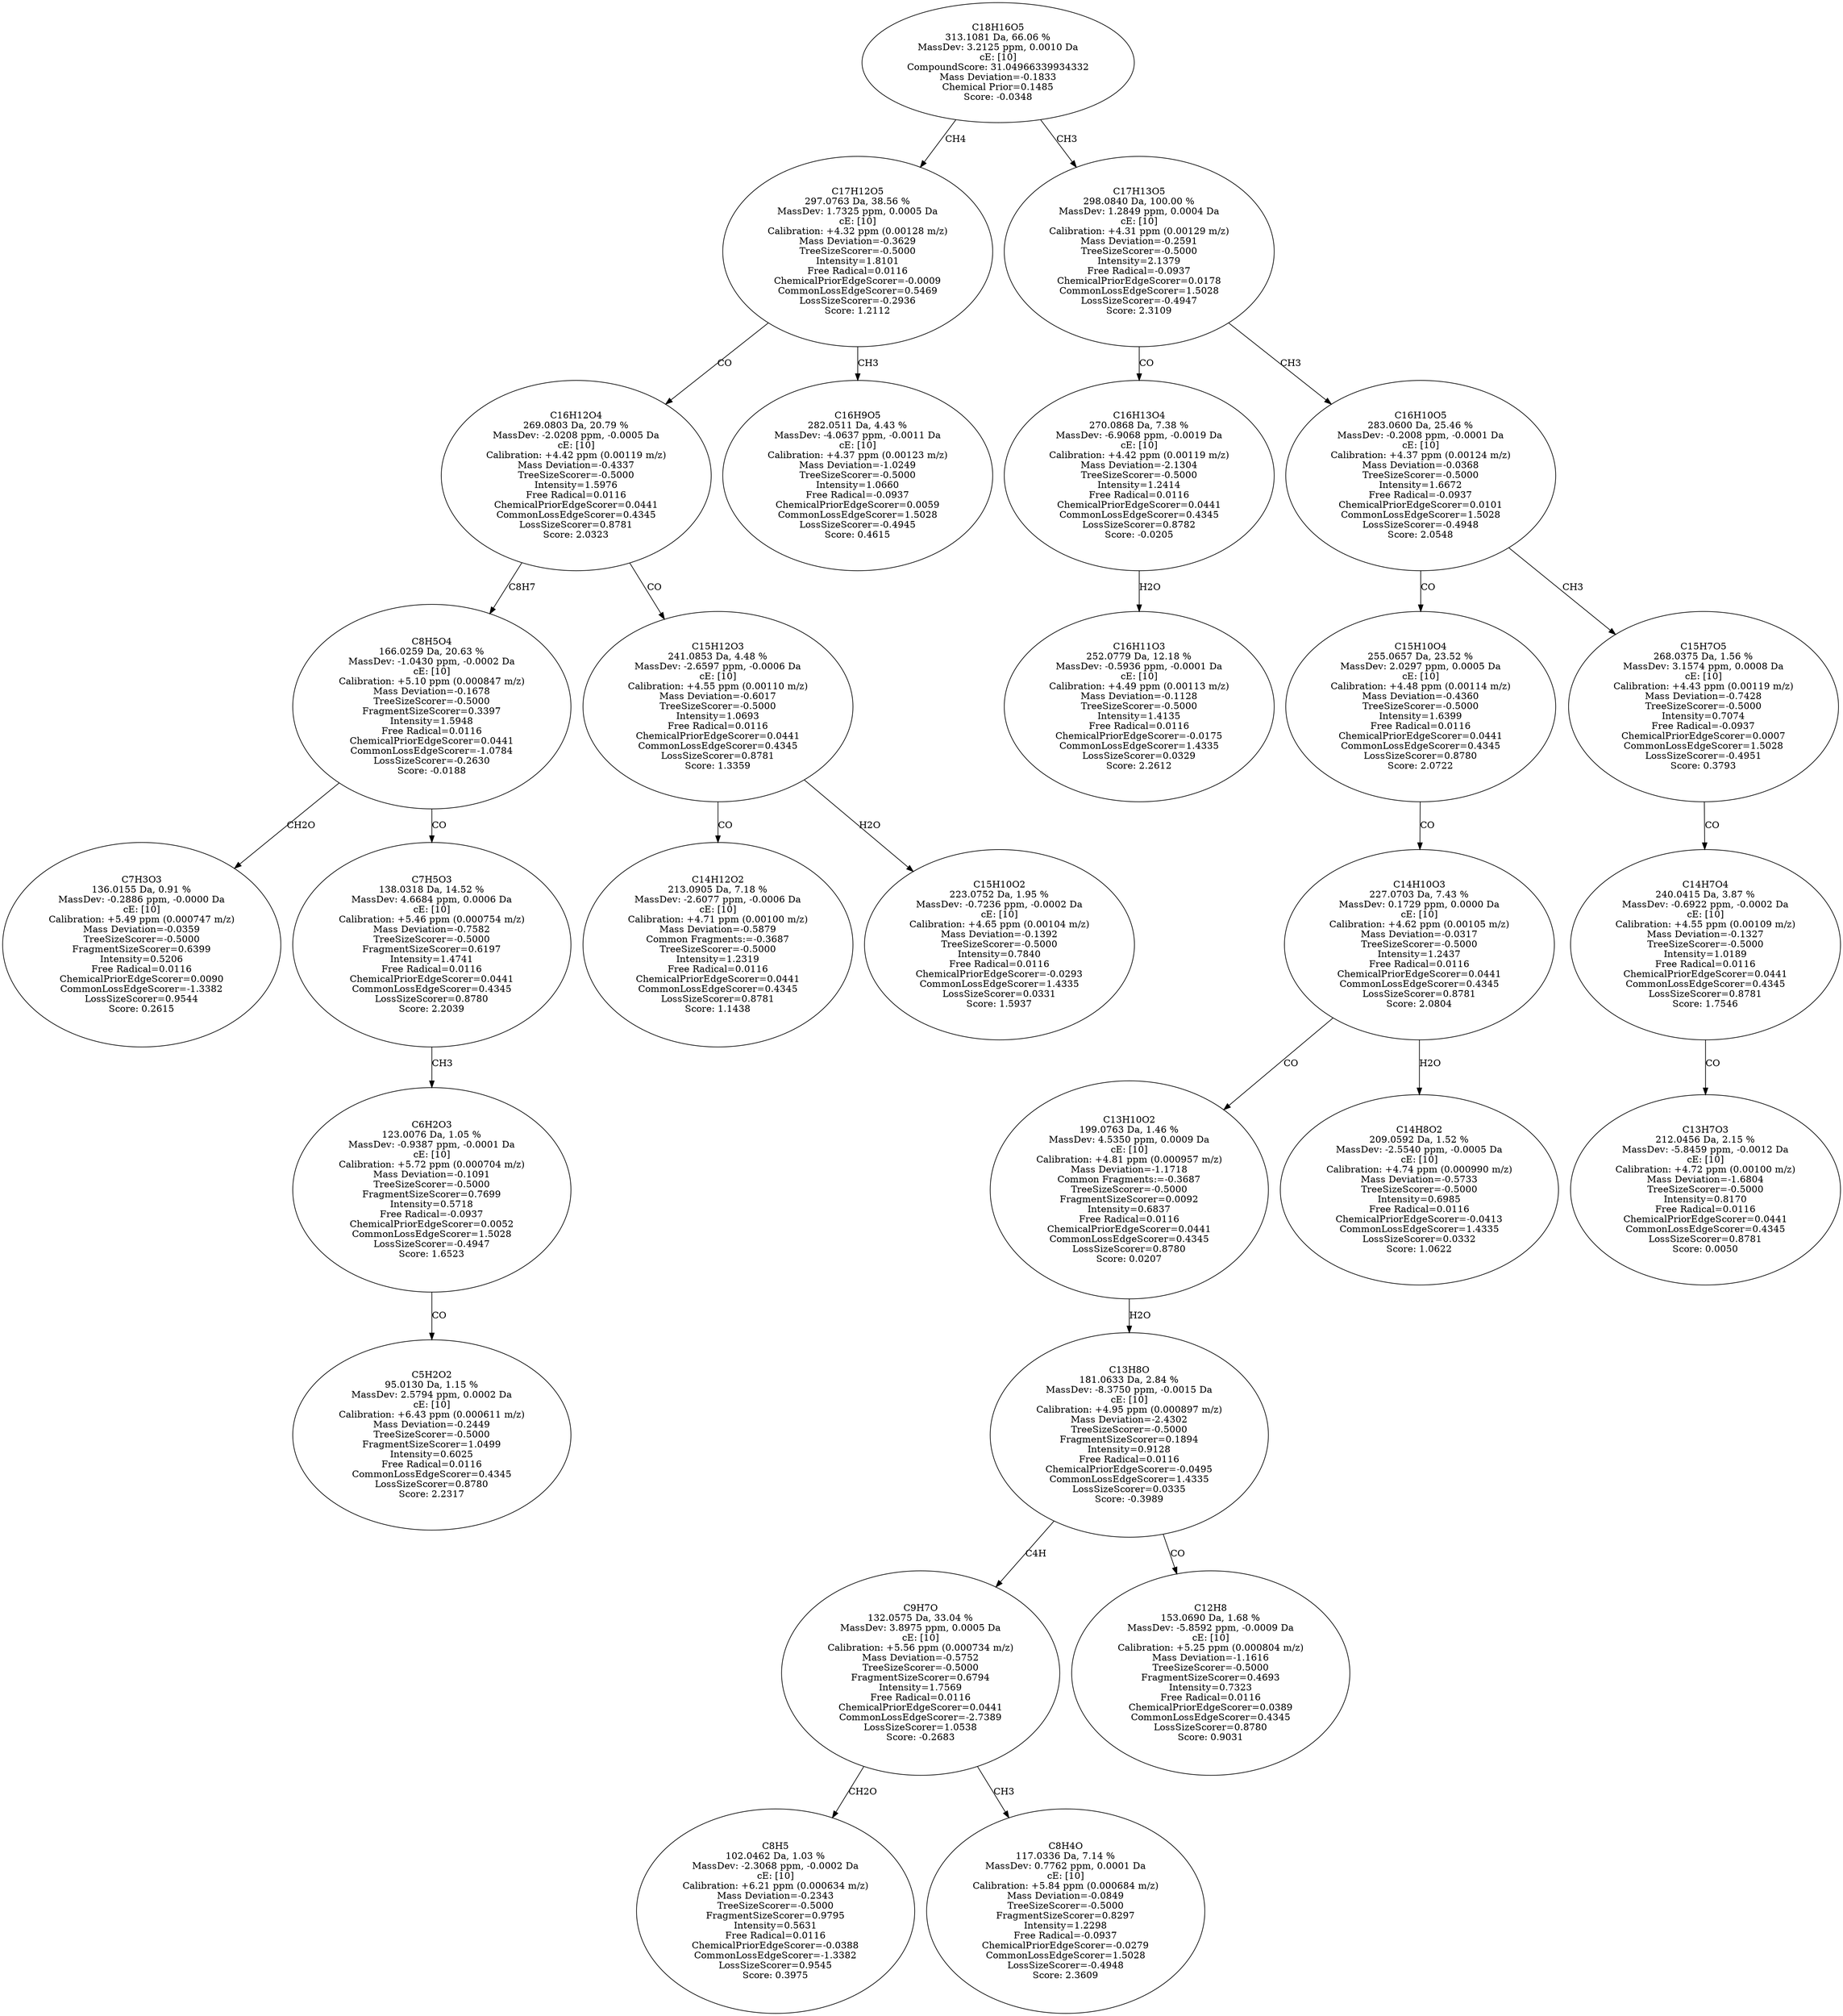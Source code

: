 strict digraph {
v1 [label="C7H3O3\n136.0155 Da, 0.91 %\nMassDev: -0.2886 ppm, -0.0000 Da\ncE: [10]\nCalibration: +5.49 ppm (0.000747 m/z)\nMass Deviation=-0.0359\nTreeSizeScorer=-0.5000\nFragmentSizeScorer=0.6399\nIntensity=0.5206\nFree Radical=0.0116\nChemicalPriorEdgeScorer=0.0090\nCommonLossEdgeScorer=-1.3382\nLossSizeScorer=0.9544\nScore: 0.2615"];
v2 [label="C5H2O2\n95.0130 Da, 1.15 %\nMassDev: 2.5794 ppm, 0.0002 Da\ncE: [10]\nCalibration: +6.43 ppm (0.000611 m/z)\nMass Deviation=-0.2449\nTreeSizeScorer=-0.5000\nFragmentSizeScorer=1.0499\nIntensity=0.6025\nFree Radical=0.0116\nCommonLossEdgeScorer=0.4345\nLossSizeScorer=0.8780\nScore: 2.2317"];
v3 [label="C6H2O3\n123.0076 Da, 1.05 %\nMassDev: -0.9387 ppm, -0.0001 Da\ncE: [10]\nCalibration: +5.72 ppm (0.000704 m/z)\nMass Deviation=-0.1091\nTreeSizeScorer=-0.5000\nFragmentSizeScorer=0.7699\nIntensity=0.5718\nFree Radical=-0.0937\nChemicalPriorEdgeScorer=0.0052\nCommonLossEdgeScorer=1.5028\nLossSizeScorer=-0.4947\nScore: 1.6523"];
v4 [label="C7H5O3\n138.0318 Da, 14.52 %\nMassDev: 4.6684 ppm, 0.0006 Da\ncE: [10]\nCalibration: +5.46 ppm (0.000754 m/z)\nMass Deviation=-0.7582\nTreeSizeScorer=-0.5000\nFragmentSizeScorer=0.6197\nIntensity=1.4741\nFree Radical=0.0116\nChemicalPriorEdgeScorer=0.0441\nCommonLossEdgeScorer=0.4345\nLossSizeScorer=0.8780\nScore: 2.2039"];
v5 [label="C8H5O4\n166.0259 Da, 20.63 %\nMassDev: -1.0430 ppm, -0.0002 Da\ncE: [10]\nCalibration: +5.10 ppm (0.000847 m/z)\nMass Deviation=-0.1678\nTreeSizeScorer=-0.5000\nFragmentSizeScorer=0.3397\nIntensity=1.5948\nFree Radical=0.0116\nChemicalPriorEdgeScorer=0.0441\nCommonLossEdgeScorer=-1.0784\nLossSizeScorer=-0.2630\nScore: -0.0188"];
v6 [label="C14H12O2\n213.0905 Da, 7.18 %\nMassDev: -2.6077 ppm, -0.0006 Da\ncE: [10]\nCalibration: +4.71 ppm (0.00100 m/z)\nMass Deviation=-0.5879\nCommon Fragments:=-0.3687\nTreeSizeScorer=-0.5000\nIntensity=1.2319\nFree Radical=0.0116\nChemicalPriorEdgeScorer=0.0441\nCommonLossEdgeScorer=0.4345\nLossSizeScorer=0.8781\nScore: 1.1438"];
v7 [label="C15H10O2\n223.0752 Da, 1.95 %\nMassDev: -0.7236 ppm, -0.0002 Da\ncE: [10]\nCalibration: +4.65 ppm (0.00104 m/z)\nMass Deviation=-0.1392\nTreeSizeScorer=-0.5000\nIntensity=0.7840\nFree Radical=0.0116\nChemicalPriorEdgeScorer=-0.0293\nCommonLossEdgeScorer=1.4335\nLossSizeScorer=0.0331\nScore: 1.5937"];
v8 [label="C15H12O3\n241.0853 Da, 4.48 %\nMassDev: -2.6597 ppm, -0.0006 Da\ncE: [10]\nCalibration: +4.55 ppm (0.00110 m/z)\nMass Deviation=-0.6017\nTreeSizeScorer=-0.5000\nIntensity=1.0693\nFree Radical=0.0116\nChemicalPriorEdgeScorer=0.0441\nCommonLossEdgeScorer=0.4345\nLossSizeScorer=0.8781\nScore: 1.3359"];
v9 [label="C16H12O4\n269.0803 Da, 20.79 %\nMassDev: -2.0208 ppm, -0.0005 Da\ncE: [10]\nCalibration: +4.42 ppm (0.00119 m/z)\nMass Deviation=-0.4337\nTreeSizeScorer=-0.5000\nIntensity=1.5976\nFree Radical=0.0116\nChemicalPriorEdgeScorer=0.0441\nCommonLossEdgeScorer=0.4345\nLossSizeScorer=0.8781\nScore: 2.0323"];
v10 [label="C16H9O5\n282.0511 Da, 4.43 %\nMassDev: -4.0637 ppm, -0.0011 Da\ncE: [10]\nCalibration: +4.37 ppm (0.00123 m/z)\nMass Deviation=-1.0249\nTreeSizeScorer=-0.5000\nIntensity=1.0660\nFree Radical=-0.0937\nChemicalPriorEdgeScorer=0.0059\nCommonLossEdgeScorer=1.5028\nLossSizeScorer=-0.4945\nScore: 0.4615"];
v11 [label="C17H12O5\n297.0763 Da, 38.56 %\nMassDev: 1.7325 ppm, 0.0005 Da\ncE: [10]\nCalibration: +4.32 ppm (0.00128 m/z)\nMass Deviation=-0.3629\nTreeSizeScorer=-0.5000\nIntensity=1.8101\nFree Radical=0.0116\nChemicalPriorEdgeScorer=-0.0009\nCommonLossEdgeScorer=0.5469\nLossSizeScorer=-0.2936\nScore: 1.2112"];
v12 [label="C16H11O3\n252.0779 Da, 12.18 %\nMassDev: -0.5936 ppm, -0.0001 Da\ncE: [10]\nCalibration: +4.49 ppm (0.00113 m/z)\nMass Deviation=-0.1128\nTreeSizeScorer=-0.5000\nIntensity=1.4135\nFree Radical=0.0116\nChemicalPriorEdgeScorer=-0.0175\nCommonLossEdgeScorer=1.4335\nLossSizeScorer=0.0329\nScore: 2.2612"];
v13 [label="C16H13O4\n270.0868 Da, 7.38 %\nMassDev: -6.9068 ppm, -0.0019 Da\ncE: [10]\nCalibration: +4.42 ppm (0.00119 m/z)\nMass Deviation=-2.1304\nTreeSizeScorer=-0.5000\nIntensity=1.2414\nFree Radical=0.0116\nChemicalPriorEdgeScorer=0.0441\nCommonLossEdgeScorer=0.4345\nLossSizeScorer=0.8782\nScore: -0.0205"];
v14 [label="C8H5\n102.0462 Da, 1.03 %\nMassDev: -2.3068 ppm, -0.0002 Da\ncE: [10]\nCalibration: +6.21 ppm (0.000634 m/z)\nMass Deviation=-0.2343\nTreeSizeScorer=-0.5000\nFragmentSizeScorer=0.9795\nIntensity=0.5631\nFree Radical=0.0116\nChemicalPriorEdgeScorer=-0.0388\nCommonLossEdgeScorer=-1.3382\nLossSizeScorer=0.9545\nScore: 0.3975"];
v15 [label="C8H4O\n117.0336 Da, 7.14 %\nMassDev: 0.7762 ppm, 0.0001 Da\ncE: [10]\nCalibration: +5.84 ppm (0.000684 m/z)\nMass Deviation=-0.0849\nTreeSizeScorer=-0.5000\nFragmentSizeScorer=0.8297\nIntensity=1.2298\nFree Radical=-0.0937\nChemicalPriorEdgeScorer=-0.0279\nCommonLossEdgeScorer=1.5028\nLossSizeScorer=-0.4948\nScore: 2.3609"];
v16 [label="C9H7O\n132.0575 Da, 33.04 %\nMassDev: 3.8975 ppm, 0.0005 Da\ncE: [10]\nCalibration: +5.56 ppm (0.000734 m/z)\nMass Deviation=-0.5752\nTreeSizeScorer=-0.5000\nFragmentSizeScorer=0.6794\nIntensity=1.7569\nFree Radical=0.0116\nChemicalPriorEdgeScorer=0.0441\nCommonLossEdgeScorer=-2.7389\nLossSizeScorer=1.0538\nScore: -0.2683"];
v17 [label="C12H8\n153.0690 Da, 1.68 %\nMassDev: -5.8592 ppm, -0.0009 Da\ncE: [10]\nCalibration: +5.25 ppm (0.000804 m/z)\nMass Deviation=-1.1616\nTreeSizeScorer=-0.5000\nFragmentSizeScorer=0.4693\nIntensity=0.7323\nFree Radical=0.0116\nChemicalPriorEdgeScorer=0.0389\nCommonLossEdgeScorer=0.4345\nLossSizeScorer=0.8780\nScore: 0.9031"];
v18 [label="C13H8O\n181.0633 Da, 2.84 %\nMassDev: -8.3750 ppm, -0.0015 Da\ncE: [10]\nCalibration: +4.95 ppm (0.000897 m/z)\nMass Deviation=-2.4302\nTreeSizeScorer=-0.5000\nFragmentSizeScorer=0.1894\nIntensity=0.9128\nFree Radical=0.0116\nChemicalPriorEdgeScorer=-0.0495\nCommonLossEdgeScorer=1.4335\nLossSizeScorer=0.0335\nScore: -0.3989"];
v19 [label="C13H10O2\n199.0763 Da, 1.46 %\nMassDev: 4.5350 ppm, 0.0009 Da\ncE: [10]\nCalibration: +4.81 ppm (0.000957 m/z)\nMass Deviation=-1.1718\nCommon Fragments:=-0.3687\nTreeSizeScorer=-0.5000\nFragmentSizeScorer=0.0092\nIntensity=0.6837\nFree Radical=0.0116\nChemicalPriorEdgeScorer=0.0441\nCommonLossEdgeScorer=0.4345\nLossSizeScorer=0.8780\nScore: 0.0207"];
v20 [label="C14H8O2\n209.0592 Da, 1.52 %\nMassDev: -2.5540 ppm, -0.0005 Da\ncE: [10]\nCalibration: +4.74 ppm (0.000990 m/z)\nMass Deviation=-0.5733\nTreeSizeScorer=-0.5000\nIntensity=0.6985\nFree Radical=0.0116\nChemicalPriorEdgeScorer=-0.0413\nCommonLossEdgeScorer=1.4335\nLossSizeScorer=0.0332\nScore: 1.0622"];
v21 [label="C14H10O3\n227.0703 Da, 7.43 %\nMassDev: 0.1729 ppm, 0.0000 Da\ncE: [10]\nCalibration: +4.62 ppm (0.00105 m/z)\nMass Deviation=-0.0317\nTreeSizeScorer=-0.5000\nIntensity=1.2437\nFree Radical=0.0116\nChemicalPriorEdgeScorer=0.0441\nCommonLossEdgeScorer=0.4345\nLossSizeScorer=0.8781\nScore: 2.0804"];
v22 [label="C15H10O4\n255.0657 Da, 23.52 %\nMassDev: 2.0297 ppm, 0.0005 Da\ncE: [10]\nCalibration: +4.48 ppm (0.00114 m/z)\nMass Deviation=-0.4360\nTreeSizeScorer=-0.5000\nIntensity=1.6399\nFree Radical=0.0116\nChemicalPriorEdgeScorer=0.0441\nCommonLossEdgeScorer=0.4345\nLossSizeScorer=0.8780\nScore: 2.0722"];
v23 [label="C13H7O3\n212.0456 Da, 2.15 %\nMassDev: -5.8459 ppm, -0.0012 Da\ncE: [10]\nCalibration: +4.72 ppm (0.00100 m/z)\nMass Deviation=-1.6804\nTreeSizeScorer=-0.5000\nIntensity=0.8170\nFree Radical=0.0116\nChemicalPriorEdgeScorer=0.0441\nCommonLossEdgeScorer=0.4345\nLossSizeScorer=0.8781\nScore: 0.0050"];
v24 [label="C14H7O4\n240.0415 Da, 3.87 %\nMassDev: -0.6922 ppm, -0.0002 Da\ncE: [10]\nCalibration: +4.55 ppm (0.00109 m/z)\nMass Deviation=-0.1327\nTreeSizeScorer=-0.5000\nIntensity=1.0189\nFree Radical=0.0116\nChemicalPriorEdgeScorer=0.0441\nCommonLossEdgeScorer=0.4345\nLossSizeScorer=0.8781\nScore: 1.7546"];
v25 [label="C15H7O5\n268.0375 Da, 1.56 %\nMassDev: 3.1574 ppm, 0.0008 Da\ncE: [10]\nCalibration: +4.43 ppm (0.00119 m/z)\nMass Deviation=-0.7428\nTreeSizeScorer=-0.5000\nIntensity=0.7074\nFree Radical=-0.0937\nChemicalPriorEdgeScorer=0.0007\nCommonLossEdgeScorer=1.5028\nLossSizeScorer=-0.4951\nScore: 0.3793"];
v26 [label="C16H10O5\n283.0600 Da, 25.46 %\nMassDev: -0.2008 ppm, -0.0001 Da\ncE: [10]\nCalibration: +4.37 ppm (0.00124 m/z)\nMass Deviation=-0.0368\nTreeSizeScorer=-0.5000\nIntensity=1.6672\nFree Radical=-0.0937\nChemicalPriorEdgeScorer=0.0101\nCommonLossEdgeScorer=1.5028\nLossSizeScorer=-0.4948\nScore: 2.0548"];
v27 [label="C17H13O5\n298.0840 Da, 100.00 %\nMassDev: 1.2849 ppm, 0.0004 Da\ncE: [10]\nCalibration: +4.31 ppm (0.00129 m/z)\nMass Deviation=-0.2591\nTreeSizeScorer=-0.5000\nIntensity=2.1379\nFree Radical=-0.0937\nChemicalPriorEdgeScorer=0.0178\nCommonLossEdgeScorer=1.5028\nLossSizeScorer=-0.4947\nScore: 2.3109"];
v28 [label="C18H16O5\n313.1081 Da, 66.06 %\nMassDev: 3.2125 ppm, 0.0010 Da\ncE: [10]\nCompoundScore: 31.04966339934332\nMass Deviation=-0.1833\nChemical Prior=0.1485\nScore: -0.0348"];
v5 -> v1 [label="CH2O"];
v3 -> v2 [label="CO"];
v4 -> v3 [label="CH3"];
v5 -> v4 [label="CO"];
v9 -> v5 [label="C8H7"];
v8 -> v6 [label="CO"];
v8 -> v7 [label="H2O"];
v9 -> v8 [label="CO"];
v11 -> v9 [label="CO"];
v11 -> v10 [label="CH3"];
v28 -> v11 [label="CH4"];
v13 -> v12 [label="H2O"];
v27 -> v13 [label="CO"];
v16 -> v14 [label="CH2O"];
v16 -> v15 [label="CH3"];
v18 -> v16 [label="C4H"];
v18 -> v17 [label="CO"];
v19 -> v18 [label="H2O"];
v21 -> v19 [label="CO"];
v21 -> v20 [label="H2O"];
v22 -> v21 [label="CO"];
v26 -> v22 [label="CO"];
v24 -> v23 [label="CO"];
v25 -> v24 [label="CO"];
v26 -> v25 [label="CH3"];
v27 -> v26 [label="CH3"];
v28 -> v27 [label="CH3"];
}